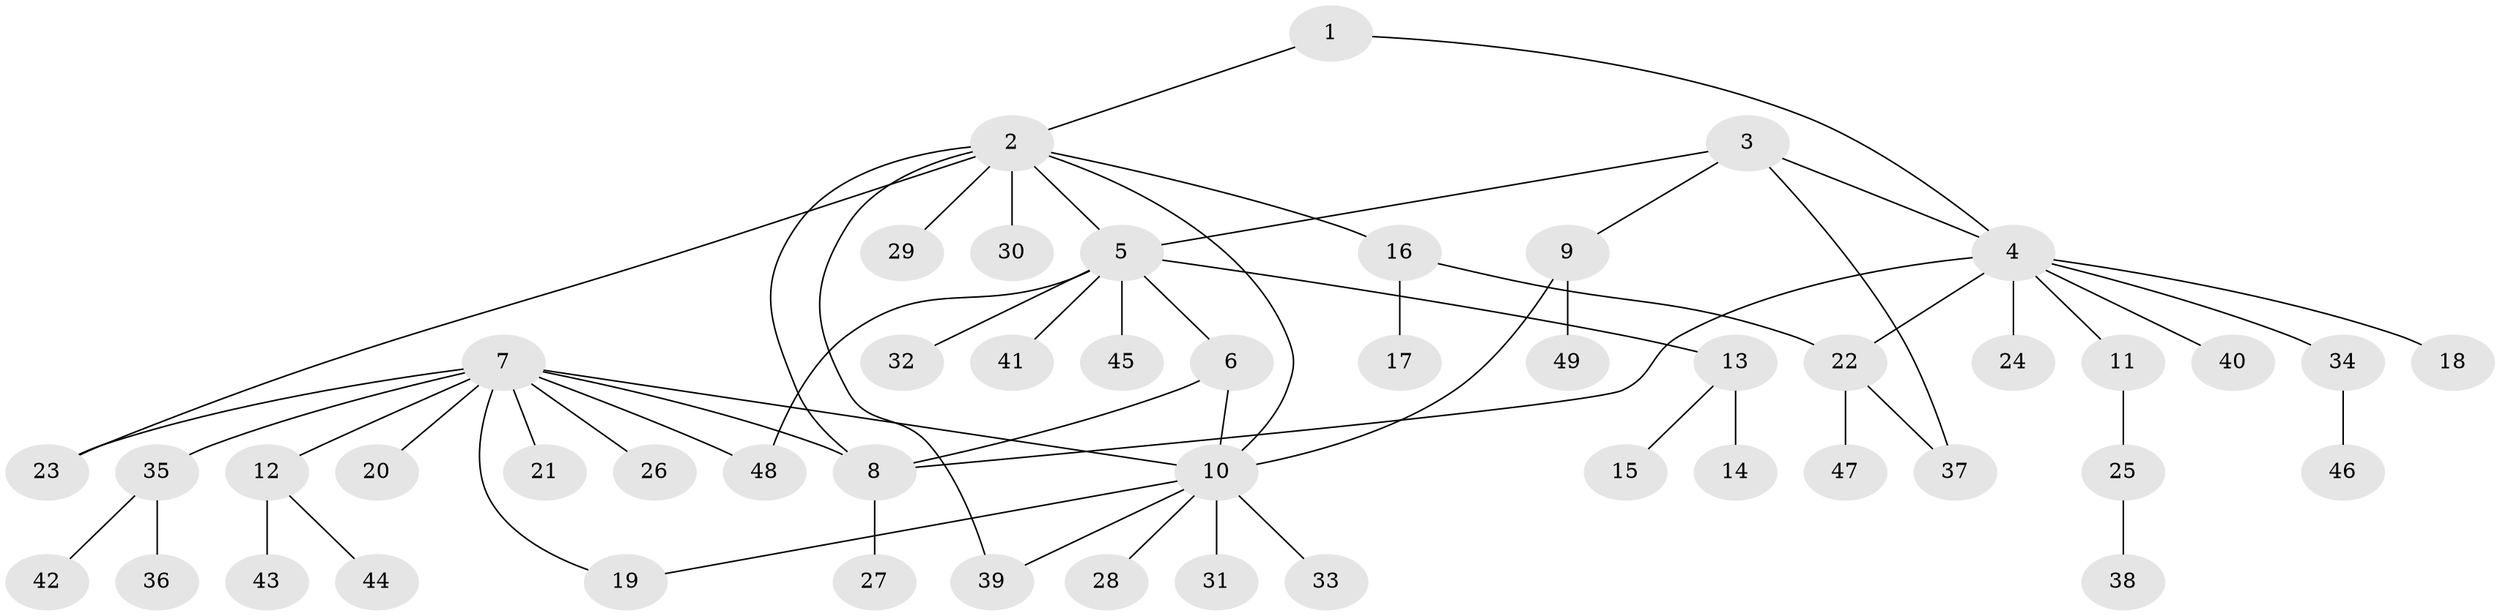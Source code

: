 // Generated by graph-tools (version 1.1) at 2025/11/02/27/25 16:11:33]
// undirected, 49 vertices, 60 edges
graph export_dot {
graph [start="1"]
  node [color=gray90,style=filled];
  1;
  2;
  3;
  4;
  5;
  6;
  7;
  8;
  9;
  10;
  11;
  12;
  13;
  14;
  15;
  16;
  17;
  18;
  19;
  20;
  21;
  22;
  23;
  24;
  25;
  26;
  27;
  28;
  29;
  30;
  31;
  32;
  33;
  34;
  35;
  36;
  37;
  38;
  39;
  40;
  41;
  42;
  43;
  44;
  45;
  46;
  47;
  48;
  49;
  1 -- 2;
  1 -- 4;
  2 -- 5;
  2 -- 8;
  2 -- 10;
  2 -- 16;
  2 -- 23;
  2 -- 29;
  2 -- 30;
  2 -- 39;
  3 -- 4;
  3 -- 5;
  3 -- 9;
  3 -- 37;
  4 -- 8;
  4 -- 11;
  4 -- 18;
  4 -- 22;
  4 -- 24;
  4 -- 34;
  4 -- 40;
  5 -- 6;
  5 -- 13;
  5 -- 32;
  5 -- 41;
  5 -- 45;
  5 -- 48;
  6 -- 8;
  6 -- 10;
  7 -- 8;
  7 -- 10;
  7 -- 12;
  7 -- 19;
  7 -- 20;
  7 -- 21;
  7 -- 23;
  7 -- 26;
  7 -- 35;
  7 -- 48;
  8 -- 27;
  9 -- 10;
  9 -- 49;
  10 -- 19;
  10 -- 28;
  10 -- 31;
  10 -- 33;
  10 -- 39;
  11 -- 25;
  12 -- 43;
  12 -- 44;
  13 -- 14;
  13 -- 15;
  16 -- 17;
  16 -- 22;
  22 -- 37;
  22 -- 47;
  25 -- 38;
  34 -- 46;
  35 -- 36;
  35 -- 42;
}
